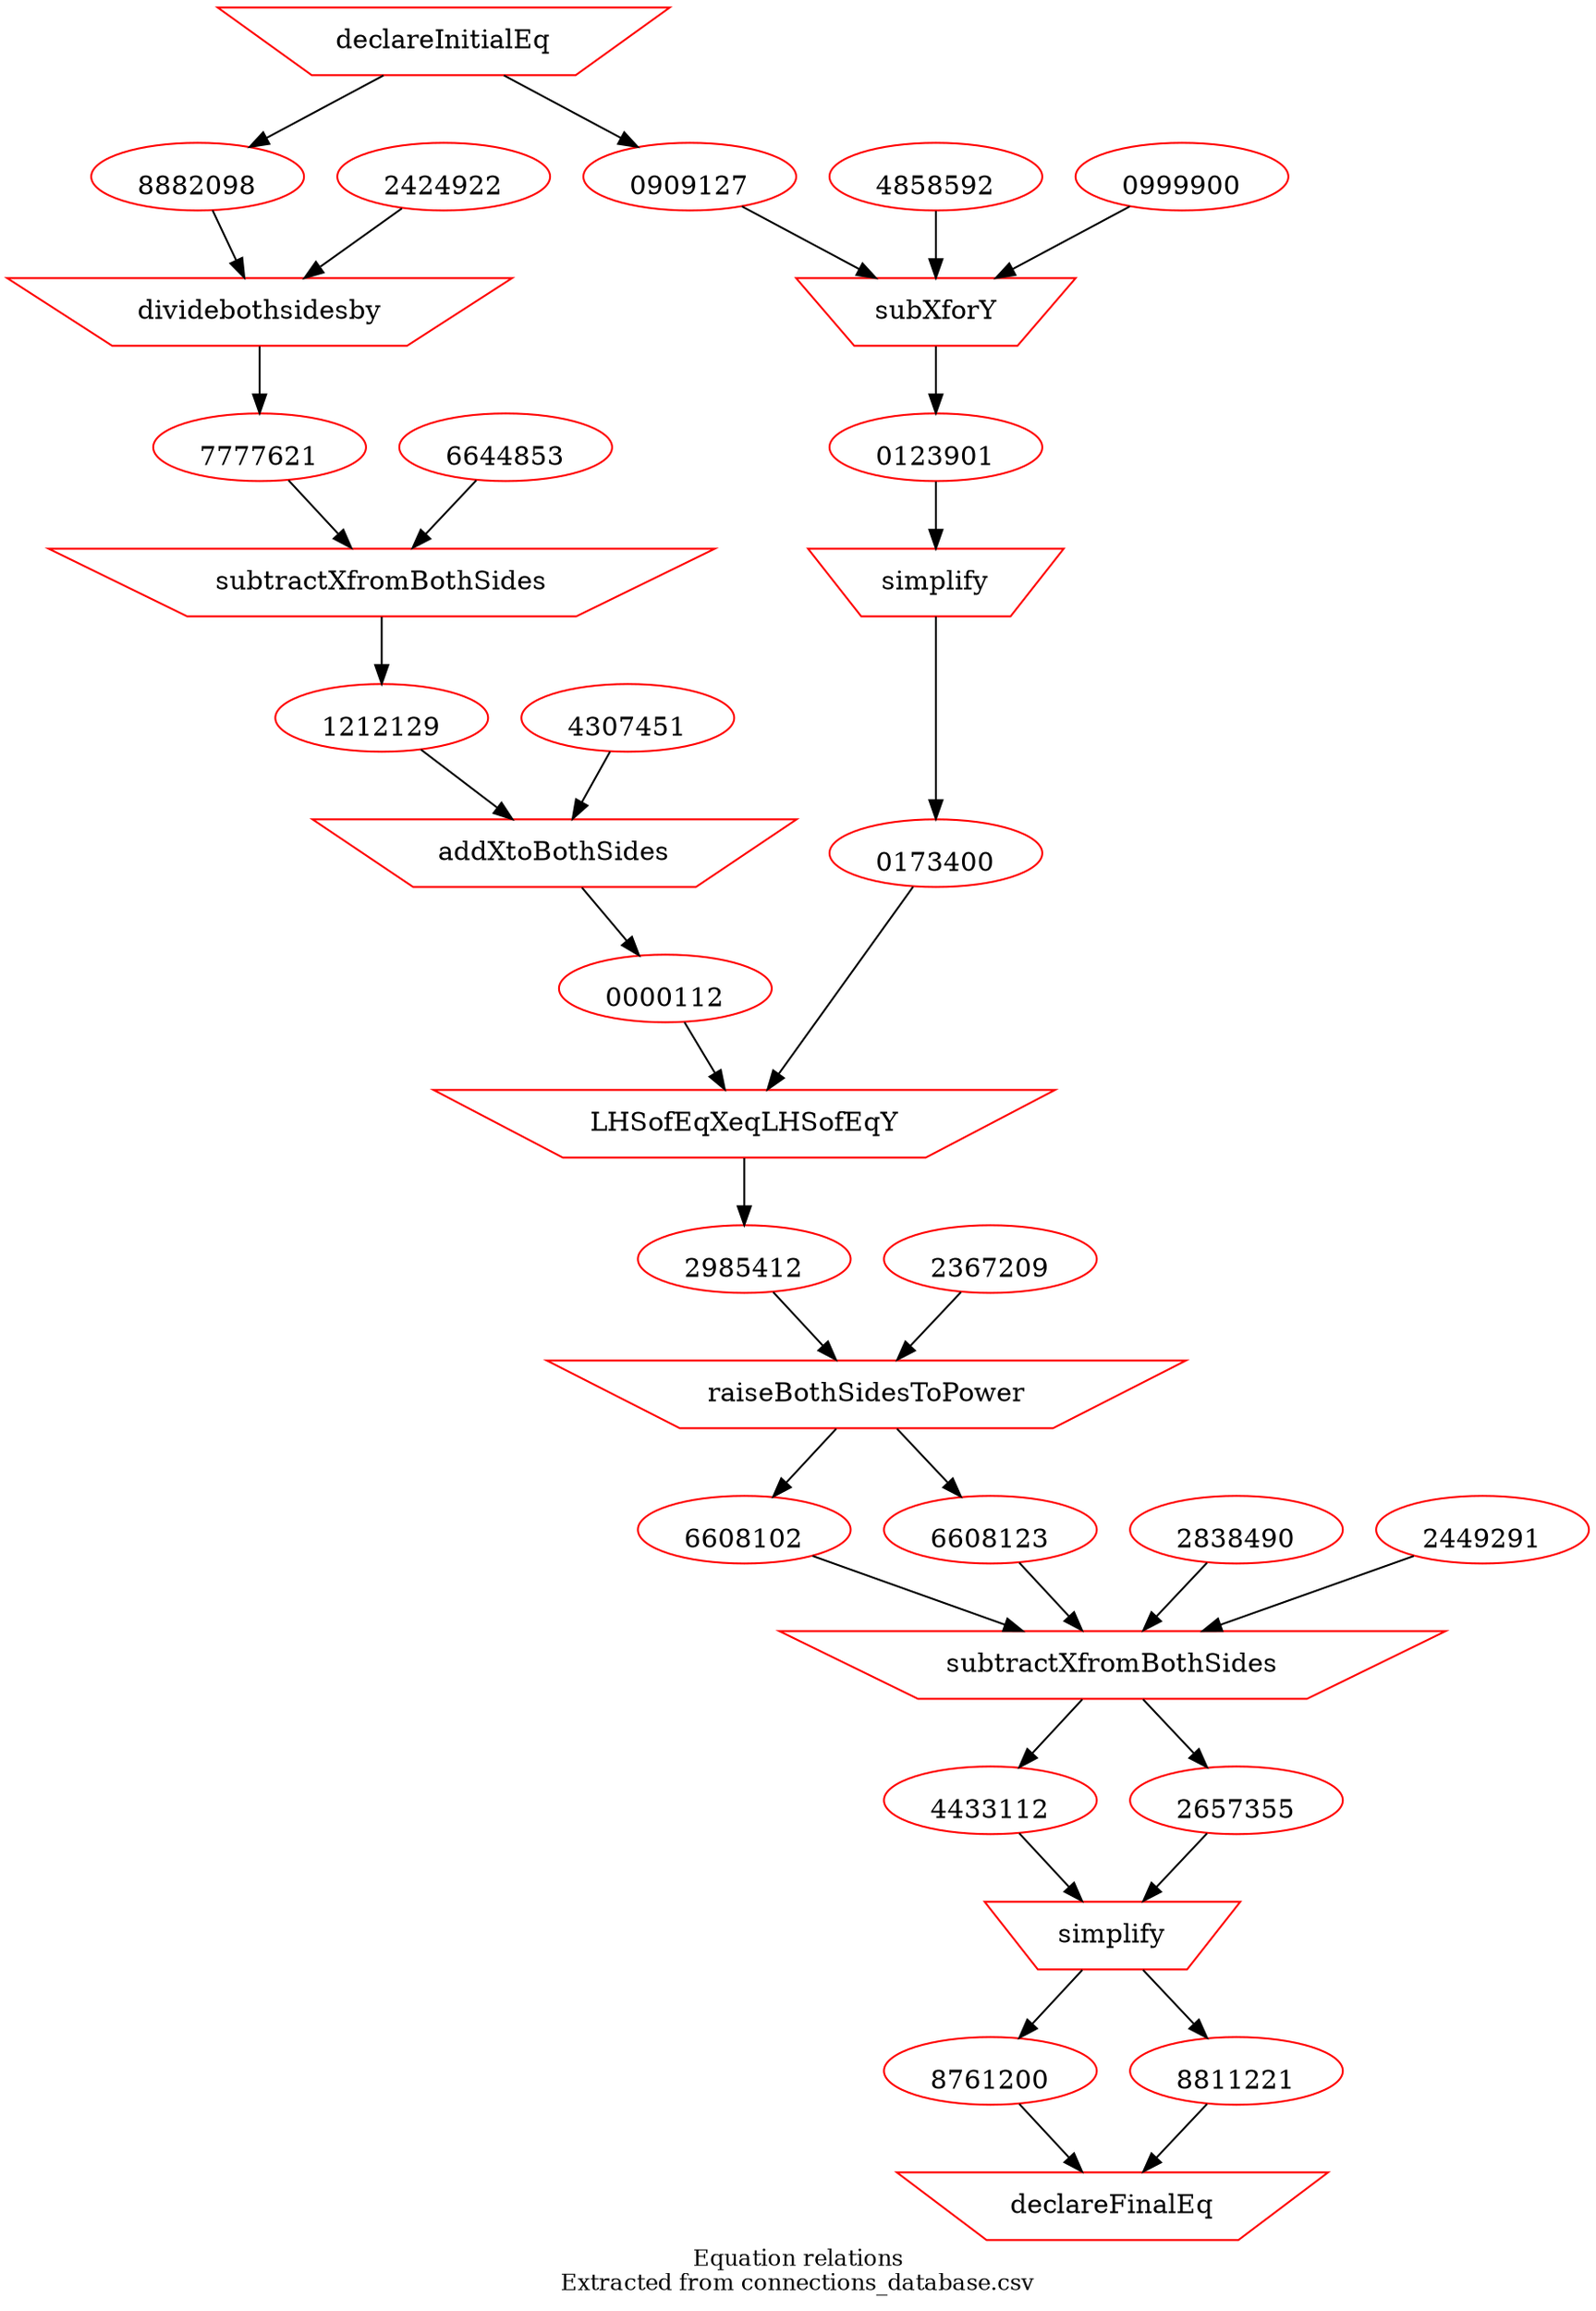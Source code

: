 digraph physicsDerivation {
overlap = false;
label="Equation relations\nExtracted from connections_database.csv";
fontsize=12;
8494551 -> 8882098;
8494551 -> 0909127;
2424922 -> 8492932;
8882098 -> 8492932;
8492932 -> 7777621;
6644853 -> 5829110;
7777621 -> 5829110;
5829110 -> 1212129;
4307451 -> 2500423;
1212129 -> 2500423;
2500423 -> 0000112;
4858592 -> 8321038;
0999900 -> 8321038;
0909127 -> 8321038;
8321038 -> 0123901;
0123901 -> 7996484;
7996484 -> 0173400;
0000112 -> 7777777;
0173400 -> 7777777;
7777777 -> 2985412;
2367209 -> 7487443;
2985412 -> 7487443;
7487443 -> 6608102;
7487443 -> 6608123;
2838490 -> 2200910;
6608102 -> 2200910;
2200910 -> 4433112;
4433112 -> 2211910;
2211910 -> 8761200;
2449291 -> 2200910;
6608123 -> 2200910;
2200910 -> 2657355;
2657355 -> 2211910;
2211910 -> 8811221;
8761200 -> 8359402;
8811221 -> 8359402;
0000112 [shape=ellipse, color=red,image="../../expressions/5928292841.png",labelloc=b,URL="http://output.com"];
0123901 [shape=ellipse, color=red,image="../../expressions/5928285821.png",labelloc=b,URL="http://output.com"];
0173400 [shape=ellipse, color=red,image="../../expressions/5959282914.png",labelloc=b,URL="http://output.com"];
0909127 [shape=ellipse, color=red,image="../../expressions/8582954722.png",labelloc=b,URL="http://output.com"];
1212129 [shape=ellipse, color=red,image="../../expressions/5938459282.png",labelloc=b,URL="http://output.com"];
2657355 [shape=ellipse, color=red,image="../../expressions/5982958248.png",labelloc=b,URL="http://output.com"];
2985412 [shape=ellipse, color=red,image="../../expressions/9385938295.png",labelloc=b,URL="http://output.com"];
4433112 [shape=ellipse, color=red,image="../../expressions/9582958293.png",labelloc=b,URL="http://output.com"];
6608102 [shape=ellipse, color=red,image="../../expressions/9582958294.png",labelloc=b,URL="http://output.com"];
6608123 [shape=ellipse, color=red,image="../../expressions/5982958249.png",labelloc=b,URL="http://output.com"];
7777621 [shape=ellipse, color=red,image="../../expressions/5958392859.png",labelloc=b,URL="http://output.com"];
8761200 [shape=ellipse, color=red,image="../../expressions/9999999969.png",labelloc=b,URL="http://output.com"];
8811221 [shape=ellipse, color=red,image="../../expressions/9999999968.png",labelloc=b,URL="http://output.com"];
8882098 [shape=ellipse, color=red,image="../../expressions/9285928292.png",labelloc=b,URL="http://output.com"];
2200910 [shape=invtrapezium, color=red,label="subtractXfromBothSides"];
2211910 [shape=invtrapezium, color=red,label="simplify"];
2500423 [shape=invtrapezium, color=red,label="addXtoBothSides"];
5829110 [shape=invtrapezium, color=red,label="subtractXfromBothSides"];
7487443 [shape=invtrapezium, color=red,label="raiseBothSidesToPower"];
7777777 [shape=invtrapezium, color=red,label="LHSofEqXeqLHSofEqY"];
7996484 [shape=invtrapezium, color=red,label="simplify"];
8321038 [shape=invtrapezium, color=red,label="subXforY"];
8359402 [shape=invtrapezium, color=red,label="declareFinalEq"];
8492932 [shape=invtrapezium, color=red,label="dividebothsidesby"];
8494551 [shape=invtrapezium, color=red,label="declareInitialEq"];
0999900 [shape=ellipse, color=red,image="../../feeds/0999900.png",labelloc=b,URL="http://feed.com"];
2367209 [shape=ellipse, color=red,image="../../feeds/2367209.png",labelloc=b,URL="http://feed.com"];
2424922 [shape=ellipse, color=red,image="../../feeds/2424922.png",labelloc=b,URL="http://feed.com"];
2449291 [shape=ellipse, color=red,image="../../feeds/2449291.png",labelloc=b,URL="http://feed.com"];
2838490 [shape=ellipse, color=red,image="../../feeds/2838490.png",labelloc=b,URL="http://feed.com"];
4307451 [shape=ellipse, color=red,image="../../feeds/4307451.png",labelloc=b,URL="http://feed.com"];
4858592 [shape=ellipse, color=red,image="../../feeds/4858592.png",labelloc=b,URL="http://feed.com"];
6644853 [shape=ellipse, color=red,image="../../feeds/6644853.png",labelloc=b,URL="http://feed.com"];
}
